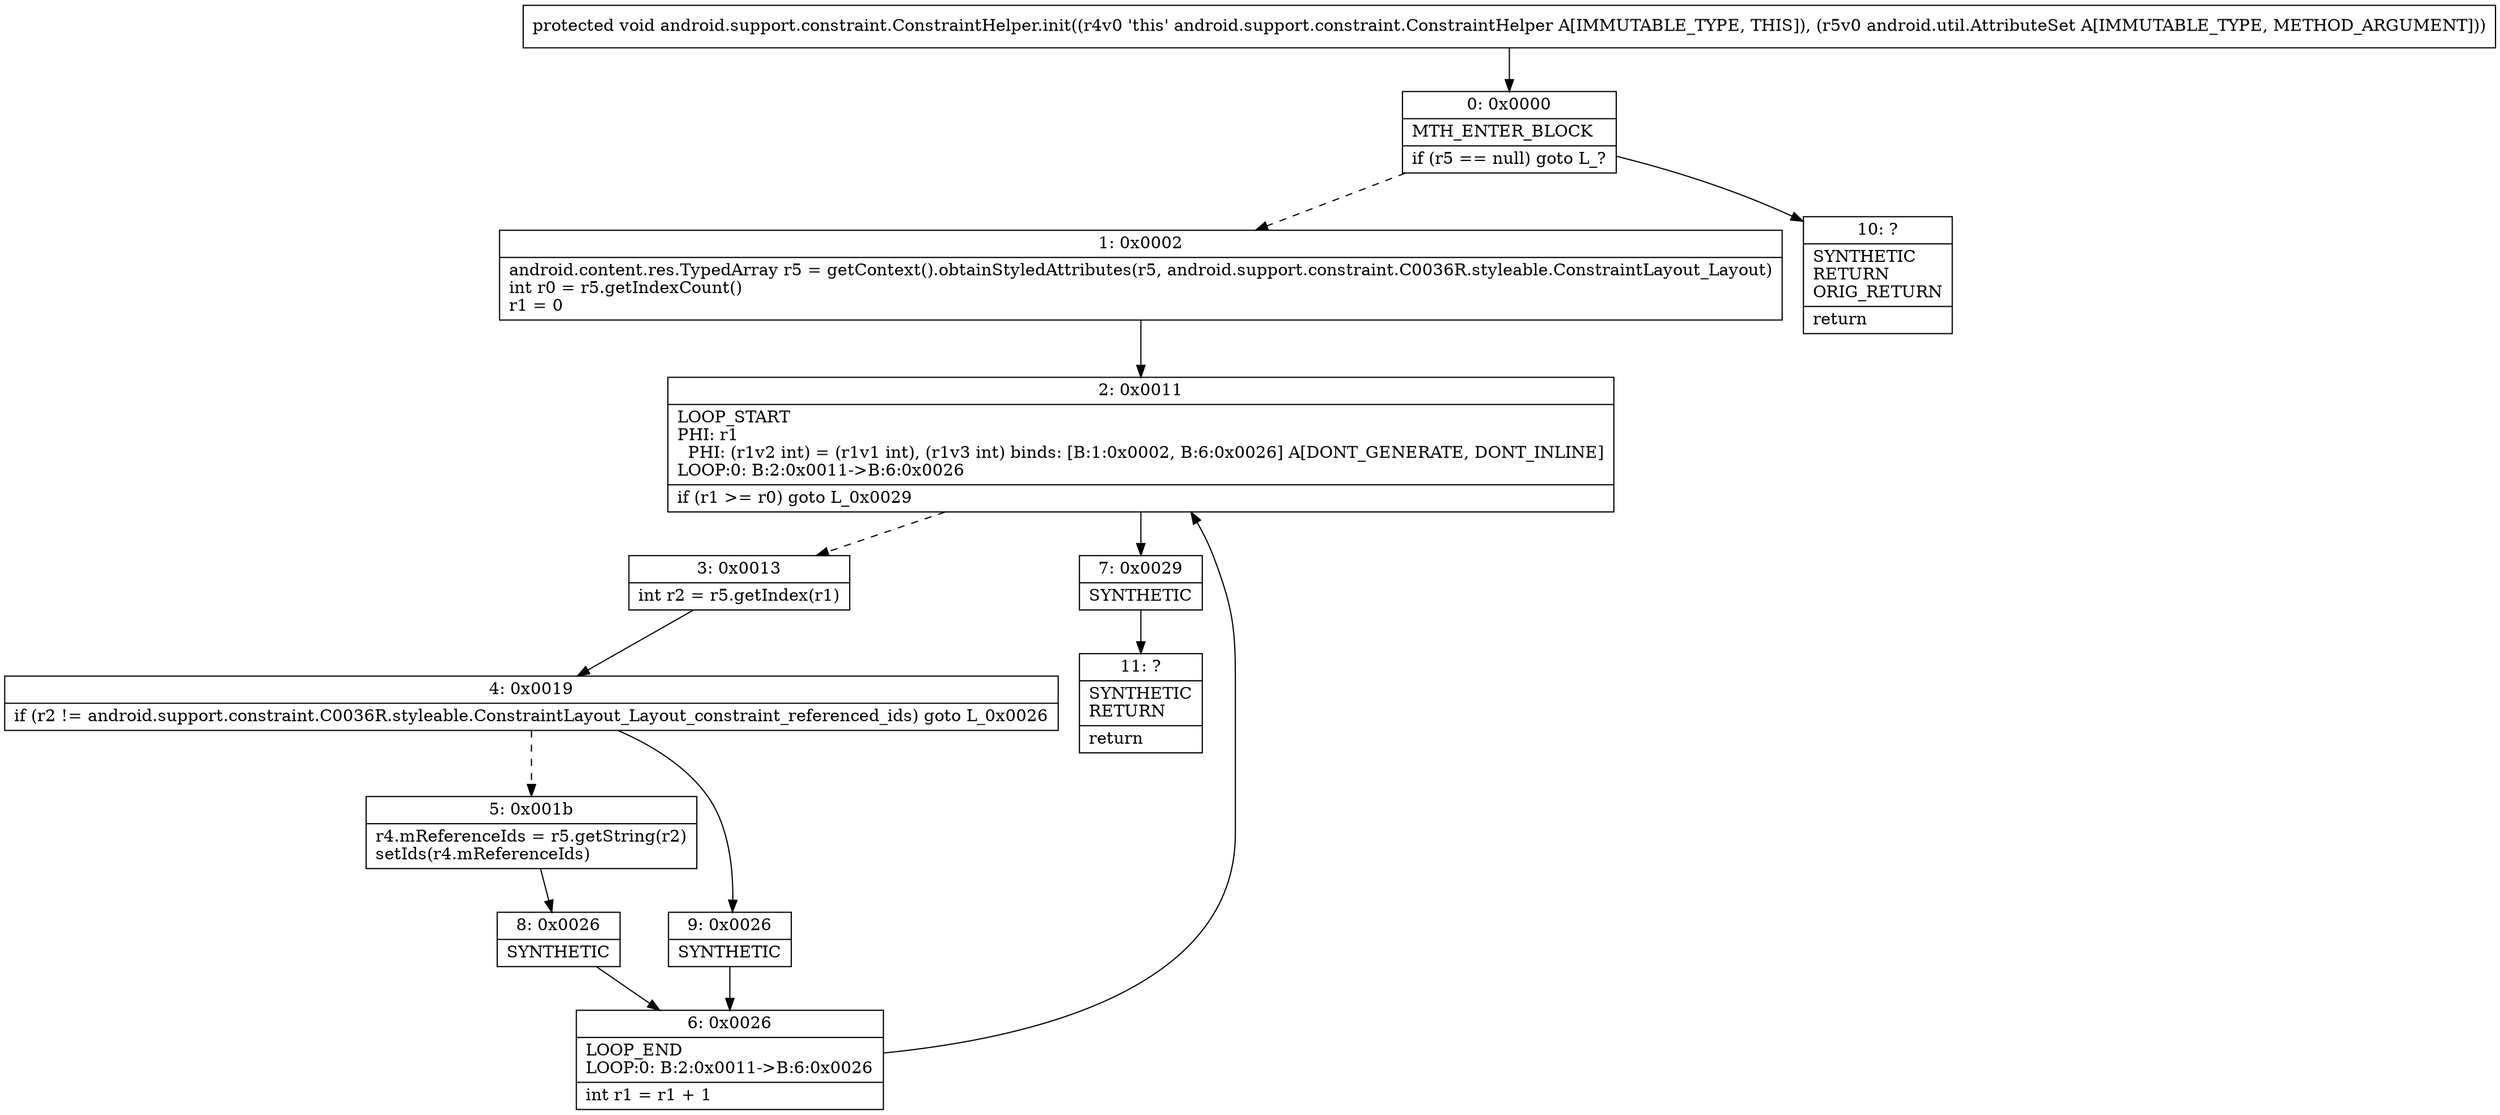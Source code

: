 digraph "CFG forandroid.support.constraint.ConstraintHelper.init(Landroid\/util\/AttributeSet;)V" {
Node_0 [shape=record,label="{0\:\ 0x0000|MTH_ENTER_BLOCK\l|if (r5 == null) goto L_?\l}"];
Node_1 [shape=record,label="{1\:\ 0x0002|android.content.res.TypedArray r5 = getContext().obtainStyledAttributes(r5, android.support.constraint.C0036R.styleable.ConstraintLayout_Layout)\lint r0 = r5.getIndexCount()\lr1 = 0\l}"];
Node_2 [shape=record,label="{2\:\ 0x0011|LOOP_START\lPHI: r1 \l  PHI: (r1v2 int) = (r1v1 int), (r1v3 int) binds: [B:1:0x0002, B:6:0x0026] A[DONT_GENERATE, DONT_INLINE]\lLOOP:0: B:2:0x0011\-\>B:6:0x0026\l|if (r1 \>= r0) goto L_0x0029\l}"];
Node_3 [shape=record,label="{3\:\ 0x0013|int r2 = r5.getIndex(r1)\l}"];
Node_4 [shape=record,label="{4\:\ 0x0019|if (r2 != android.support.constraint.C0036R.styleable.ConstraintLayout_Layout_constraint_referenced_ids) goto L_0x0026\l}"];
Node_5 [shape=record,label="{5\:\ 0x001b|r4.mReferenceIds = r5.getString(r2)\lsetIds(r4.mReferenceIds)\l}"];
Node_6 [shape=record,label="{6\:\ 0x0026|LOOP_END\lLOOP:0: B:2:0x0011\-\>B:6:0x0026\l|int r1 = r1 + 1\l}"];
Node_7 [shape=record,label="{7\:\ 0x0029|SYNTHETIC\l}"];
Node_8 [shape=record,label="{8\:\ 0x0026|SYNTHETIC\l}"];
Node_9 [shape=record,label="{9\:\ 0x0026|SYNTHETIC\l}"];
Node_10 [shape=record,label="{10\:\ ?|SYNTHETIC\lRETURN\lORIG_RETURN\l|return\l}"];
Node_11 [shape=record,label="{11\:\ ?|SYNTHETIC\lRETURN\l|return\l}"];
MethodNode[shape=record,label="{protected void android.support.constraint.ConstraintHelper.init((r4v0 'this' android.support.constraint.ConstraintHelper A[IMMUTABLE_TYPE, THIS]), (r5v0 android.util.AttributeSet A[IMMUTABLE_TYPE, METHOD_ARGUMENT])) }"];
MethodNode -> Node_0;
Node_0 -> Node_1[style=dashed];
Node_0 -> Node_10;
Node_1 -> Node_2;
Node_2 -> Node_3[style=dashed];
Node_2 -> Node_7;
Node_3 -> Node_4;
Node_4 -> Node_5[style=dashed];
Node_4 -> Node_9;
Node_5 -> Node_8;
Node_6 -> Node_2;
Node_7 -> Node_11;
Node_8 -> Node_6;
Node_9 -> Node_6;
}

